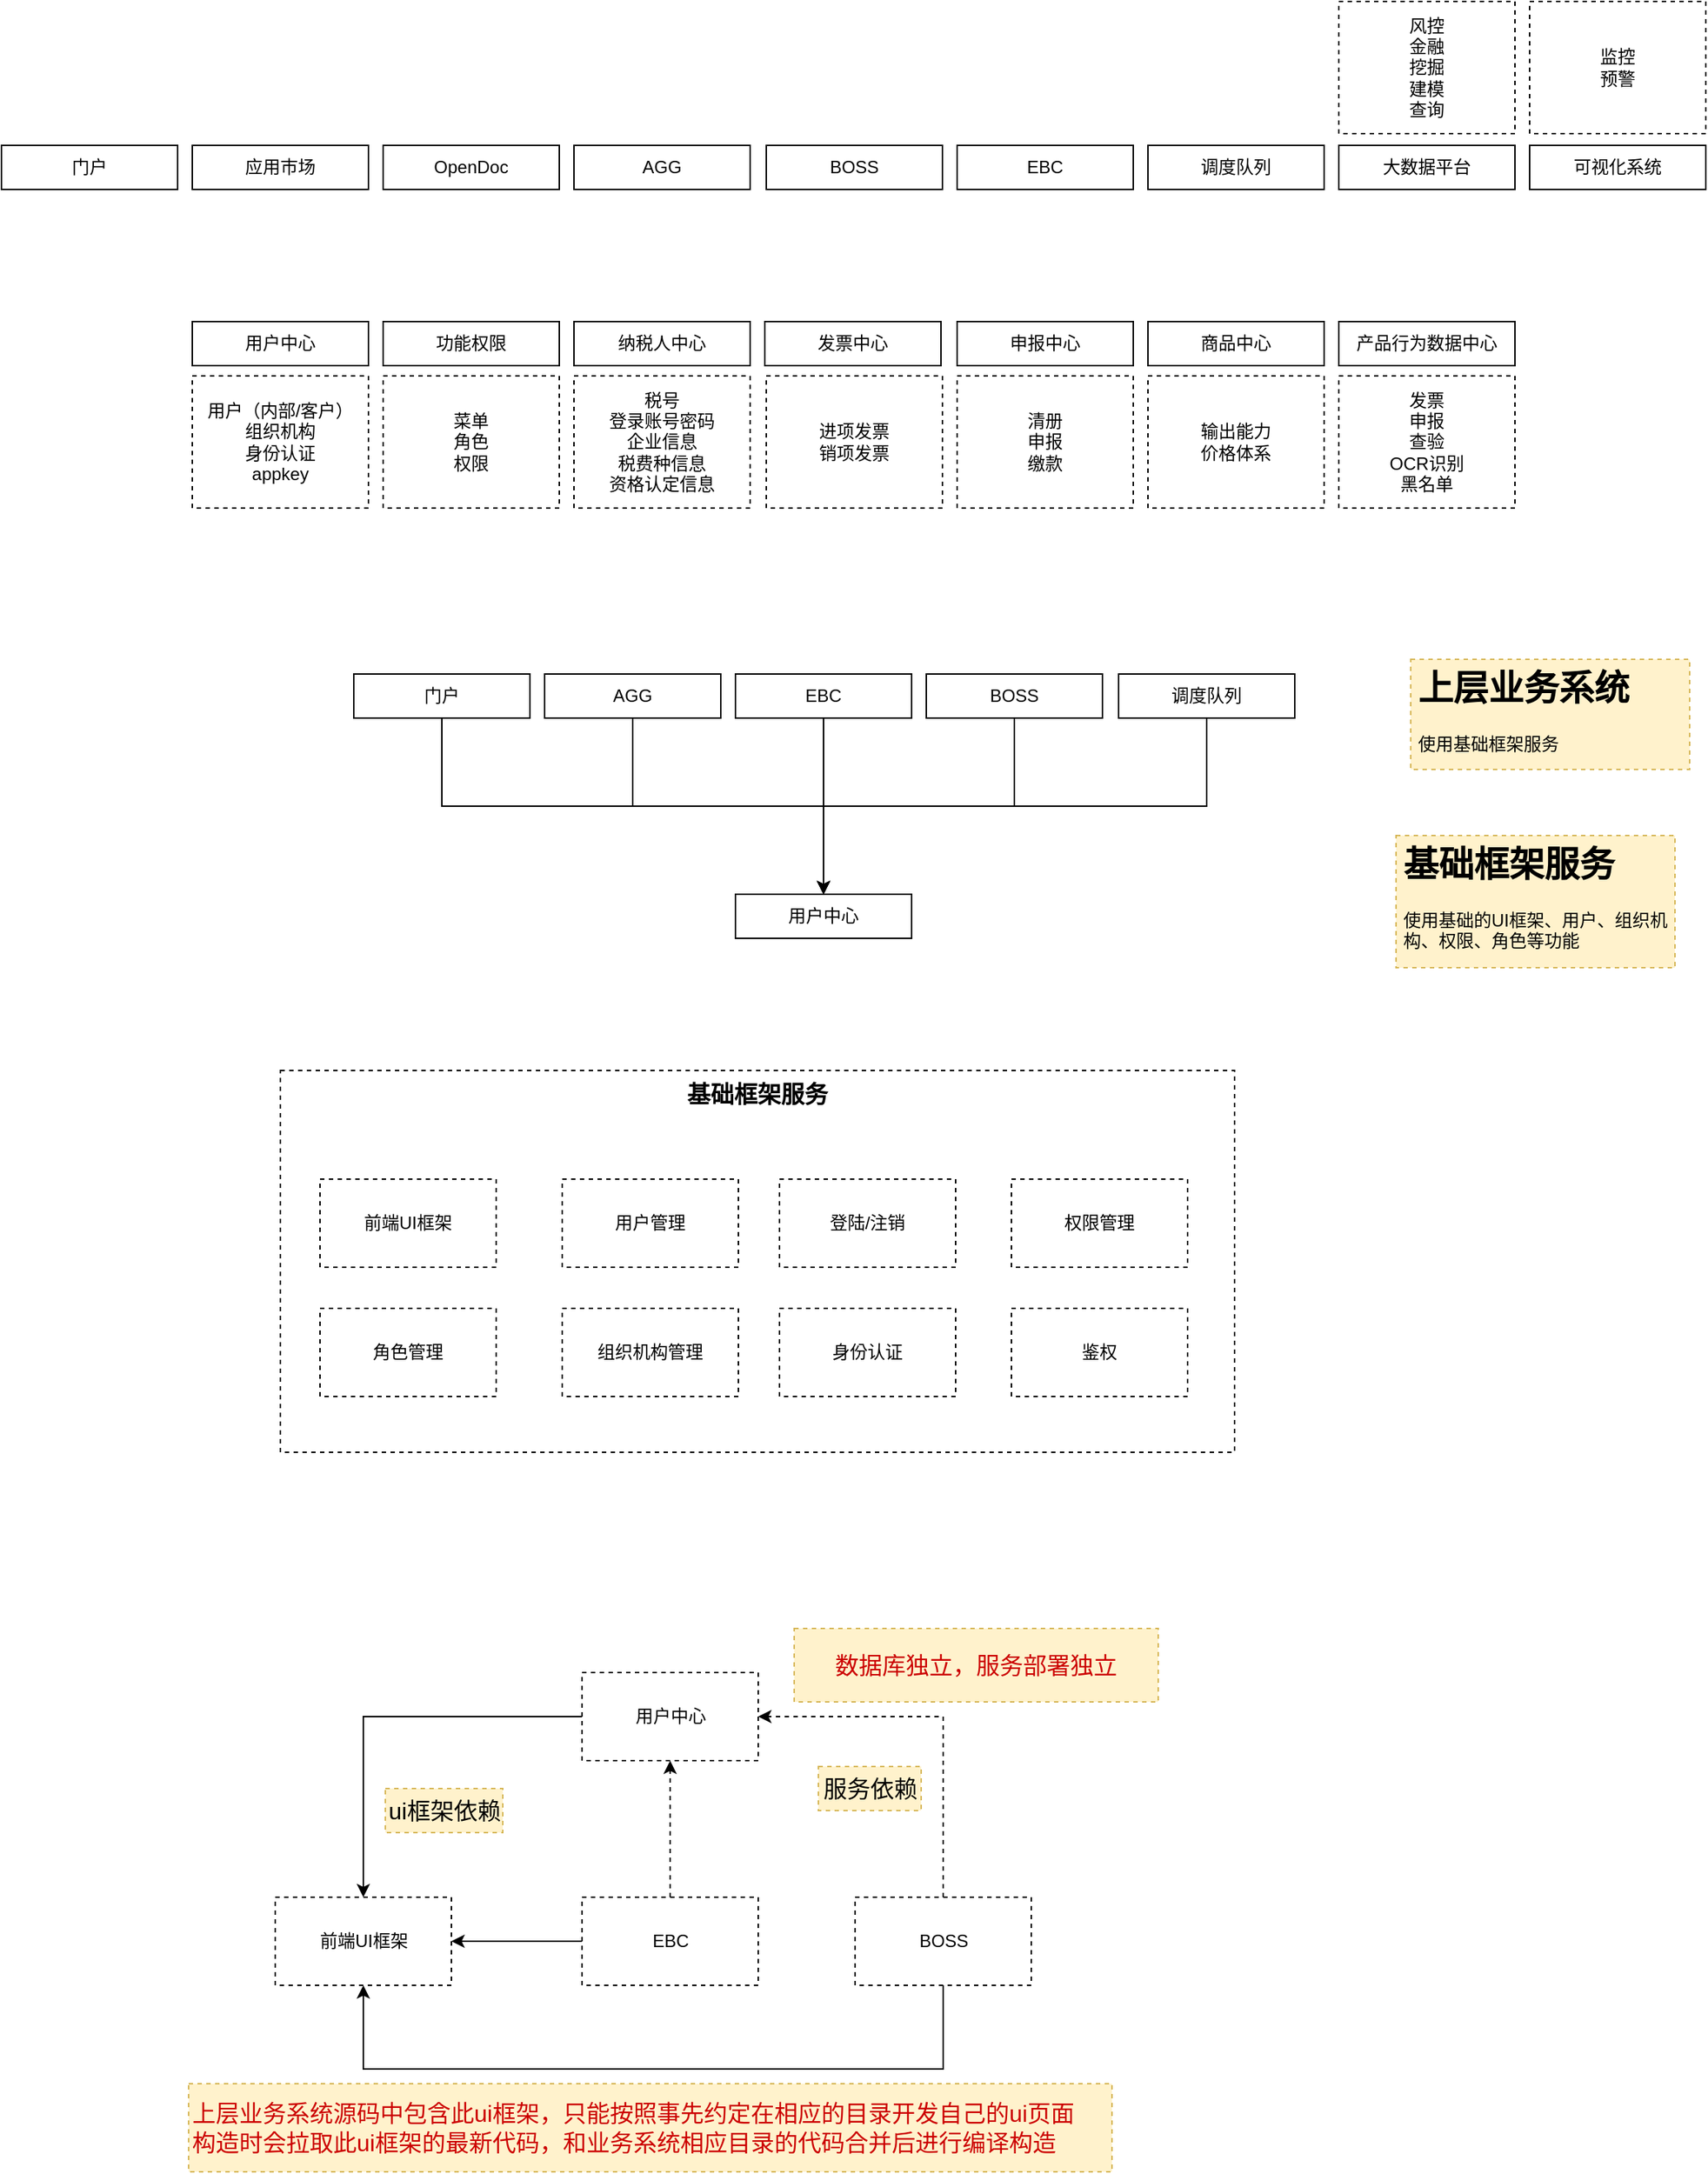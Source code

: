 <mxfile version="16.5.3" type="github">
  <diagram id="OSP3-zvOweL5_SzKogOt" name="第 1 页">
    <mxGraphModel dx="1447" dy="827" grid="1" gridSize="10" guides="1" tooltips="1" connect="1" arrows="1" fold="1" page="1" pageScale="1" pageWidth="827" pageHeight="1169" math="0" shadow="0">
      <root>
        <mxCell id="0" />
        <mxCell id="1" parent="0" />
        <mxCell id="V9ja9C6b1R4F-isLnQs--1" value="门户" style="rounded=0;whiteSpace=wrap;html=1;" vertex="1" parent="1">
          <mxGeometry x="40" y="130" width="120" height="30" as="geometry" />
        </mxCell>
        <mxCell id="V9ja9C6b1R4F-isLnQs--2" value="应用市场" style="rounded=0;whiteSpace=wrap;html=1;" vertex="1" parent="1">
          <mxGeometry x="170" y="130" width="120" height="30" as="geometry" />
        </mxCell>
        <mxCell id="V9ja9C6b1R4F-isLnQs--3" value="OpenDoc" style="rounded=0;whiteSpace=wrap;html=1;" vertex="1" parent="1">
          <mxGeometry x="300" y="130" width="120" height="30" as="geometry" />
        </mxCell>
        <mxCell id="V9ja9C6b1R4F-isLnQs--4" value="AGG" style="rounded=0;whiteSpace=wrap;html=1;" vertex="1" parent="1">
          <mxGeometry x="430" y="130" width="120" height="30" as="geometry" />
        </mxCell>
        <mxCell id="V9ja9C6b1R4F-isLnQs--5" value="可视化系统" style="rounded=0;whiteSpace=wrap;html=1;" vertex="1" parent="1">
          <mxGeometry x="1081" y="130" width="120" height="30" as="geometry" />
        </mxCell>
        <mxCell id="V9ja9C6b1R4F-isLnQs--6" value="BOSS" style="rounded=0;whiteSpace=wrap;html=1;" vertex="1" parent="1">
          <mxGeometry x="561" y="130" width="120" height="30" as="geometry" />
        </mxCell>
        <mxCell id="V9ja9C6b1R4F-isLnQs--7" value="调度队列" style="rounded=0;whiteSpace=wrap;html=1;" vertex="1" parent="1">
          <mxGeometry x="821" y="130" width="120" height="30" as="geometry" />
        </mxCell>
        <mxCell id="V9ja9C6b1R4F-isLnQs--8" value="大数据平台" style="rounded=0;whiteSpace=wrap;html=1;" vertex="1" parent="1">
          <mxGeometry x="951" y="130" width="120" height="30" as="geometry" />
        </mxCell>
        <mxCell id="V9ja9C6b1R4F-isLnQs--9" value="EBC" style="rounded=0;whiteSpace=wrap;html=1;" vertex="1" parent="1">
          <mxGeometry x="691" y="130" width="120" height="30" as="geometry" />
        </mxCell>
        <mxCell id="V9ja9C6b1R4F-isLnQs--13" value="风控&lt;br&gt;金融&lt;br&gt;挖掘&lt;br&gt;建模&lt;br&gt;查询" style="rounded=0;whiteSpace=wrap;html=1;dashed=1;" vertex="1" parent="1">
          <mxGeometry x="951" y="32" width="120" height="90" as="geometry" />
        </mxCell>
        <mxCell id="V9ja9C6b1R4F-isLnQs--14" value="监控&lt;br&gt;预警" style="rounded=0;whiteSpace=wrap;html=1;dashed=1;" vertex="1" parent="1">
          <mxGeometry x="1081" y="32" width="120" height="90" as="geometry" />
        </mxCell>
        <mxCell id="V9ja9C6b1R4F-isLnQs--15" value="用户中心" style="rounded=0;whiteSpace=wrap;html=1;" vertex="1" parent="1">
          <mxGeometry x="170" y="250" width="120" height="30" as="geometry" />
        </mxCell>
        <mxCell id="V9ja9C6b1R4F-isLnQs--16" value="功能权限" style="rounded=0;whiteSpace=wrap;html=1;" vertex="1" parent="1">
          <mxGeometry x="300" y="250" width="120" height="30" as="geometry" />
        </mxCell>
        <mxCell id="V9ja9C6b1R4F-isLnQs--17" value="纳税人中心" style="rounded=0;whiteSpace=wrap;html=1;" vertex="1" parent="1">
          <mxGeometry x="430" y="250" width="120" height="30" as="geometry" />
        </mxCell>
        <mxCell id="V9ja9C6b1R4F-isLnQs--18" value="发票中心" style="rounded=0;whiteSpace=wrap;html=1;" vertex="1" parent="1">
          <mxGeometry x="560" y="250" width="120" height="30" as="geometry" />
        </mxCell>
        <mxCell id="V9ja9C6b1R4F-isLnQs--19" value="申报中心" style="rounded=0;whiteSpace=wrap;html=1;" vertex="1" parent="1">
          <mxGeometry x="691" y="250" width="120" height="30" as="geometry" />
        </mxCell>
        <mxCell id="V9ja9C6b1R4F-isLnQs--20" value="商品中心" style="rounded=0;whiteSpace=wrap;html=1;" vertex="1" parent="1">
          <mxGeometry x="821" y="250" width="120" height="30" as="geometry" />
        </mxCell>
        <mxCell id="V9ja9C6b1R4F-isLnQs--21" value="产品行为数据中心" style="rounded=0;whiteSpace=wrap;html=1;" vertex="1" parent="1">
          <mxGeometry x="951" y="250" width="120" height="30" as="geometry" />
        </mxCell>
        <mxCell id="V9ja9C6b1R4F-isLnQs--22" value="用户（内部/客户）&lt;br&gt;组织机构&lt;br&gt;身份认证&lt;br&gt;appkey" style="rounded=0;whiteSpace=wrap;html=1;dashed=1;" vertex="1" parent="1">
          <mxGeometry x="170" y="287" width="120" height="90" as="geometry" />
        </mxCell>
        <mxCell id="V9ja9C6b1R4F-isLnQs--23" value="菜单&lt;br&gt;角色&lt;br&gt;权限" style="rounded=0;whiteSpace=wrap;html=1;dashed=1;" vertex="1" parent="1">
          <mxGeometry x="300" y="287" width="120" height="90" as="geometry" />
        </mxCell>
        <mxCell id="V9ja9C6b1R4F-isLnQs--24" value="税号&lt;br&gt;登录账号密码&lt;br&gt;企业信息&lt;br&gt;税费种信息&lt;br&gt;资格认定信息" style="rounded=0;whiteSpace=wrap;html=1;dashed=1;" vertex="1" parent="1">
          <mxGeometry x="430" y="287" width="120" height="90" as="geometry" />
        </mxCell>
        <mxCell id="V9ja9C6b1R4F-isLnQs--25" value="进项发票&lt;br&gt;销项发票" style="rounded=0;whiteSpace=wrap;html=1;dashed=1;" vertex="1" parent="1">
          <mxGeometry x="561" y="287" width="120" height="90" as="geometry" />
        </mxCell>
        <mxCell id="V9ja9C6b1R4F-isLnQs--26" value="清册&lt;br&gt;申报&lt;br&gt;缴款" style="rounded=0;whiteSpace=wrap;html=1;dashed=1;" vertex="1" parent="1">
          <mxGeometry x="691" y="287" width="120" height="90" as="geometry" />
        </mxCell>
        <mxCell id="V9ja9C6b1R4F-isLnQs--27" value="输出能力&lt;br&gt;价格体系" style="rounded=0;whiteSpace=wrap;html=1;dashed=1;" vertex="1" parent="1">
          <mxGeometry x="821" y="287" width="120" height="90" as="geometry" />
        </mxCell>
        <mxCell id="V9ja9C6b1R4F-isLnQs--28" value="发票&lt;br&gt;申报&lt;br&gt;查验&lt;br&gt;OCR识别&lt;br&gt;黑名单" style="rounded=0;whiteSpace=wrap;html=1;dashed=1;" vertex="1" parent="1">
          <mxGeometry x="951" y="287" width="120" height="90" as="geometry" />
        </mxCell>
        <mxCell id="V9ja9C6b1R4F-isLnQs--39" style="edgeStyle=orthogonalEdgeStyle;rounded=0;orthogonalLoop=1;jettySize=auto;html=1;exitX=0.5;exitY=1;exitDx=0;exitDy=0;entryX=0.5;entryY=0;entryDx=0;entryDy=0;" edge="1" parent="1" source="V9ja9C6b1R4F-isLnQs--29" target="V9ja9C6b1R4F-isLnQs--36">
          <mxGeometry relative="1" as="geometry">
            <mxPoint x="460" y="640" as="targetPoint" />
          </mxGeometry>
        </mxCell>
        <mxCell id="V9ja9C6b1R4F-isLnQs--29" value="门户" style="rounded=0;whiteSpace=wrap;html=1;" vertex="1" parent="1">
          <mxGeometry x="280" y="490" width="120" height="30" as="geometry" />
        </mxCell>
        <mxCell id="V9ja9C6b1R4F-isLnQs--30" value="AGG" style="rounded=0;whiteSpace=wrap;html=1;" vertex="1" parent="1">
          <mxGeometry x="410" y="490" width="120" height="30" as="geometry" />
        </mxCell>
        <mxCell id="V9ja9C6b1R4F-isLnQs--31" value="EBC" style="rounded=0;whiteSpace=wrap;html=1;" vertex="1" parent="1">
          <mxGeometry x="540" y="490" width="120" height="30" as="geometry" />
        </mxCell>
        <mxCell id="V9ja9C6b1R4F-isLnQs--32" value="BOSS" style="rounded=0;whiteSpace=wrap;html=1;" vertex="1" parent="1">
          <mxGeometry x="670" y="490" width="120" height="30" as="geometry" />
        </mxCell>
        <mxCell id="V9ja9C6b1R4F-isLnQs--33" value="调度队列" style="rounded=0;whiteSpace=wrap;html=1;" vertex="1" parent="1">
          <mxGeometry x="801" y="490" width="120" height="30" as="geometry" />
        </mxCell>
        <mxCell id="V9ja9C6b1R4F-isLnQs--36" value="用户中心" style="rounded=0;whiteSpace=wrap;html=1;" vertex="1" parent="1">
          <mxGeometry x="540" y="640" width="120" height="30" as="geometry" />
        </mxCell>
        <mxCell id="V9ja9C6b1R4F-isLnQs--40" style="edgeStyle=orthogonalEdgeStyle;rounded=0;orthogonalLoop=1;jettySize=auto;html=1;entryX=0.5;entryY=0;entryDx=0;entryDy=0;exitX=0.5;exitY=1;exitDx=0;exitDy=0;" edge="1" parent="1" source="V9ja9C6b1R4F-isLnQs--30" target="V9ja9C6b1R4F-isLnQs--36">
          <mxGeometry relative="1" as="geometry">
            <mxPoint x="630" y="620" as="targetPoint" />
            <mxPoint x="440" y="530" as="sourcePoint" />
          </mxGeometry>
        </mxCell>
        <mxCell id="V9ja9C6b1R4F-isLnQs--41" style="edgeStyle=orthogonalEdgeStyle;rounded=0;orthogonalLoop=1;jettySize=auto;html=1;exitX=0.5;exitY=1;exitDx=0;exitDy=0;entryX=0.5;entryY=0;entryDx=0;entryDy=0;" edge="1" parent="1" source="V9ja9C6b1R4F-isLnQs--33" target="V9ja9C6b1R4F-isLnQs--36">
          <mxGeometry relative="1" as="geometry">
            <mxPoint x="620" y="610" as="targetPoint" />
            <mxPoint x="530.94" y="690" as="sourcePoint" />
          </mxGeometry>
        </mxCell>
        <mxCell id="V9ja9C6b1R4F-isLnQs--42" style="edgeStyle=orthogonalEdgeStyle;rounded=0;orthogonalLoop=1;jettySize=auto;html=1;exitX=0.5;exitY=1;exitDx=0;exitDy=0;entryX=0.5;entryY=0;entryDx=0;entryDy=0;" edge="1" parent="1" source="V9ja9C6b1R4F-isLnQs--31" target="V9ja9C6b1R4F-isLnQs--36">
          <mxGeometry relative="1" as="geometry">
            <mxPoint x="1081" y="640" as="targetPoint" />
            <mxPoint x="801" y="550" as="sourcePoint" />
          </mxGeometry>
        </mxCell>
        <mxCell id="V9ja9C6b1R4F-isLnQs--44" style="edgeStyle=orthogonalEdgeStyle;rounded=0;orthogonalLoop=1;jettySize=auto;html=1;exitX=0.5;exitY=1;exitDx=0;exitDy=0;entryX=0.5;entryY=0;entryDx=0;entryDy=0;" edge="1" parent="1" source="V9ja9C6b1R4F-isLnQs--32" target="V9ja9C6b1R4F-isLnQs--36">
          <mxGeometry relative="1" as="geometry">
            <mxPoint x="620" y="610" as="targetPoint" />
            <mxPoint x="691" y="610" as="sourcePoint" />
          </mxGeometry>
        </mxCell>
        <mxCell id="V9ja9C6b1R4F-isLnQs--46" value="&lt;h1&gt;上层业务系统&lt;/h1&gt;&lt;div&gt;使用基础框架服务&lt;/div&gt;" style="text;html=1;strokeColor=#d6b656;fillColor=#fff2cc;spacing=5;spacingTop=-20;whiteSpace=wrap;overflow=hidden;rounded=0;dashed=1;" vertex="1" parent="1">
          <mxGeometry x="1000" y="480" width="190" height="75" as="geometry" />
        </mxCell>
        <mxCell id="V9ja9C6b1R4F-isLnQs--47" value="&lt;h1&gt;基础框架服务&lt;/h1&gt;&lt;div&gt;使用基础的UI框架、用户、组织机构、权限、角色等功能&lt;/div&gt;" style="text;html=1;strokeColor=#d6b656;fillColor=#fff2cc;spacing=5;spacingTop=-20;whiteSpace=wrap;overflow=hidden;rounded=0;dashed=1;" vertex="1" parent="1">
          <mxGeometry x="990" y="600" width="190" height="90" as="geometry" />
        </mxCell>
        <mxCell id="V9ja9C6b1R4F-isLnQs--48" value="&lt;font style=&quot;font-size: 16px&quot;&gt;基础框架服务&lt;/font&gt;" style="whiteSpace=wrap;html=1;dashed=1;verticalAlign=top;fontStyle=1" vertex="1" parent="1">
          <mxGeometry x="230" y="760" width="650" height="260" as="geometry" />
        </mxCell>
        <mxCell id="V9ja9C6b1R4F-isLnQs--49" value="前端UI框架" style="rounded=0;whiteSpace=wrap;html=1;dashed=1;" vertex="1" parent="1">
          <mxGeometry x="257" y="834" width="120" height="60" as="geometry" />
        </mxCell>
        <mxCell id="V9ja9C6b1R4F-isLnQs--50" value="用户管理" style="rounded=0;whiteSpace=wrap;html=1;dashed=1;" vertex="1" parent="1">
          <mxGeometry x="422" y="834" width="120" height="60" as="geometry" />
        </mxCell>
        <mxCell id="V9ja9C6b1R4F-isLnQs--51" value="组织机构管理" style="rounded=0;whiteSpace=wrap;html=1;dashed=1;" vertex="1" parent="1">
          <mxGeometry x="422" y="922" width="120" height="60" as="geometry" />
        </mxCell>
        <mxCell id="V9ja9C6b1R4F-isLnQs--52" value="登陆/注销" style="rounded=0;whiteSpace=wrap;html=1;dashed=1;" vertex="1" parent="1">
          <mxGeometry x="570" y="834" width="120" height="60" as="geometry" />
        </mxCell>
        <mxCell id="V9ja9C6b1R4F-isLnQs--53" value="角色管理" style="rounded=0;whiteSpace=wrap;html=1;dashed=1;" vertex="1" parent="1">
          <mxGeometry x="257" y="922" width="120" height="60" as="geometry" />
        </mxCell>
        <mxCell id="V9ja9C6b1R4F-isLnQs--54" value="权限管理" style="rounded=0;whiteSpace=wrap;html=1;dashed=1;" vertex="1" parent="1">
          <mxGeometry x="728" y="834" width="120" height="60" as="geometry" />
        </mxCell>
        <mxCell id="V9ja9C6b1R4F-isLnQs--67" value="身份认证" style="rounded=0;whiteSpace=wrap;html=1;dashed=1;" vertex="1" parent="1">
          <mxGeometry x="570" y="922" width="120" height="60" as="geometry" />
        </mxCell>
        <mxCell id="V9ja9C6b1R4F-isLnQs--68" value="鉴权" style="rounded=0;whiteSpace=wrap;html=1;dashed=1;" vertex="1" parent="1">
          <mxGeometry x="728" y="922" width="120" height="60" as="geometry" />
        </mxCell>
        <mxCell id="V9ja9C6b1R4F-isLnQs--73" style="edgeStyle=orthogonalEdgeStyle;rounded=0;orthogonalLoop=1;jettySize=auto;html=1;exitX=0;exitY=0.5;exitDx=0;exitDy=0;fontSize=16;entryX=1;entryY=0.5;entryDx=0;entryDy=0;" edge="1" parent="1" source="V9ja9C6b1R4F-isLnQs--70" target="V9ja9C6b1R4F-isLnQs--69">
          <mxGeometry relative="1" as="geometry">
            <mxPoint x="355.5" y="1387" as="targetPoint" />
          </mxGeometry>
        </mxCell>
        <mxCell id="V9ja9C6b1R4F-isLnQs--69" value="前端UI框架" style="rounded=0;whiteSpace=wrap;html=1;dashed=1;" vertex="1" parent="1">
          <mxGeometry x="226.5" y="1323" width="120" height="60" as="geometry" />
        </mxCell>
        <mxCell id="V9ja9C6b1R4F-isLnQs--70" value="EBC" style="rounded=0;whiteSpace=wrap;html=1;dashed=1;" vertex="1" parent="1">
          <mxGeometry x="435.5" y="1323" width="120" height="60" as="geometry" />
        </mxCell>
        <mxCell id="V9ja9C6b1R4F-isLnQs--71" value="用户中心" style="rounded=0;whiteSpace=wrap;html=1;dashed=1;" vertex="1" parent="1">
          <mxGeometry x="435.5" y="1170" width="120" height="60" as="geometry" />
        </mxCell>
        <mxCell id="V9ja9C6b1R4F-isLnQs--72" value="BOSS" style="rounded=0;whiteSpace=wrap;html=1;dashed=1;" vertex="1" parent="1">
          <mxGeometry x="621.5" y="1323" width="120" height="60" as="geometry" />
        </mxCell>
        <mxCell id="V9ja9C6b1R4F-isLnQs--74" style="edgeStyle=orthogonalEdgeStyle;rounded=0;orthogonalLoop=1;jettySize=auto;html=1;exitX=0.5;exitY=1;exitDx=0;exitDy=0;fontSize=16;entryX=0.5;entryY=1;entryDx=0;entryDy=0;" edge="1" parent="1" source="V9ja9C6b1R4F-isLnQs--72" target="V9ja9C6b1R4F-isLnQs--69">
          <mxGeometry relative="1" as="geometry">
            <mxPoint x="445.5" y="1536" as="targetPoint" />
            <mxPoint x="584.5" y="1446" as="sourcePoint" />
            <Array as="points">
              <mxPoint x="681.5" y="1440" />
              <mxPoint x="286.5" y="1440" />
            </Array>
          </mxGeometry>
        </mxCell>
        <mxCell id="V9ja9C6b1R4F-isLnQs--76" style="edgeStyle=orthogonalEdgeStyle;rounded=0;orthogonalLoop=1;jettySize=auto;html=1;exitX=0;exitY=0.5;exitDx=0;exitDy=0;fontSize=16;entryX=0.5;entryY=0;entryDx=0;entryDy=0;" edge="1" parent="1" source="V9ja9C6b1R4F-isLnQs--71" target="V9ja9C6b1R4F-isLnQs--69">
          <mxGeometry relative="1" as="geometry">
            <mxPoint x="256.5" y="1367" as="targetPoint" />
            <mxPoint x="395.5" y="1488" as="sourcePoint" />
            <Array as="points">
              <mxPoint x="286.5" y="1200" />
            </Array>
          </mxGeometry>
        </mxCell>
        <mxCell id="V9ja9C6b1R4F-isLnQs--77" style="edgeStyle=orthogonalEdgeStyle;rounded=0;orthogonalLoop=1;jettySize=auto;html=1;exitX=0.5;exitY=0;exitDx=0;exitDy=0;fontSize=16;entryX=1;entryY=0.5;entryDx=0;entryDy=0;dashed=1;" edge="1" parent="1" source="V9ja9C6b1R4F-isLnQs--72" target="V9ja9C6b1R4F-isLnQs--71">
          <mxGeometry relative="1" as="geometry">
            <mxPoint x="665.5" y="1488" as="targetPoint" />
            <mxPoint x="824.5" y="1408" as="sourcePoint" />
          </mxGeometry>
        </mxCell>
        <mxCell id="V9ja9C6b1R4F-isLnQs--79" style="edgeStyle=orthogonalEdgeStyle;rounded=0;orthogonalLoop=1;jettySize=auto;html=1;exitX=0.5;exitY=0;exitDx=0;exitDy=0;fontSize=16;entryX=0.5;entryY=1;entryDx=0;entryDy=0;dashed=1;" edge="1" parent="1" source="V9ja9C6b1R4F-isLnQs--70" target="V9ja9C6b1R4F-isLnQs--71">
          <mxGeometry relative="1" as="geometry">
            <mxPoint x="376.5" y="1283" as="targetPoint" />
            <mxPoint x="476.5" y="1410" as="sourcePoint" />
          </mxGeometry>
        </mxCell>
        <mxCell id="V9ja9C6b1R4F-isLnQs--82" value="服务依赖" style="text;html=1;strokeColor=#d6b656;fillColor=#fff2cc;align=center;verticalAlign=middle;whiteSpace=wrap;rounded=0;dashed=1;fontSize=16;" vertex="1" parent="1">
          <mxGeometry x="596.5" y="1234" width="70" height="30" as="geometry" />
        </mxCell>
        <mxCell id="V9ja9C6b1R4F-isLnQs--83" value="ui框架依赖" style="text;html=1;strokeColor=#d6b656;fillColor=#fff2cc;align=center;verticalAlign=middle;whiteSpace=wrap;rounded=0;dashed=1;fontSize=16;" vertex="1" parent="1">
          <mxGeometry x="301.5" y="1249" width="80" height="30" as="geometry" />
        </mxCell>
        <mxCell id="V9ja9C6b1R4F-isLnQs--84" value="&lt;font&gt;数据库独立，服务部署独立&lt;/font&gt;" style="text;html=1;strokeColor=#d6b656;fillColor=#fff2cc;align=center;verticalAlign=middle;whiteSpace=wrap;rounded=0;dashed=1;fontSize=16;fontColor=#CC0000;" vertex="1" parent="1">
          <mxGeometry x="580" y="1140" width="248" height="50" as="geometry" />
        </mxCell>
        <mxCell id="V9ja9C6b1R4F-isLnQs--85" value="上层业务系统源码中包含此ui框架，只能按照事先约定在相应的目录开发自己的ui页面&lt;br&gt;构造时会拉取此ui框架的最新代码，和业务系统相应目录的代码合并后进行编译构造" style="text;html=1;strokeColor=#d6b656;fillColor=#fff2cc;align=left;verticalAlign=middle;whiteSpace=wrap;rounded=0;dashed=1;fontSize=16;fontColor=#CC0000;" vertex="1" parent="1">
          <mxGeometry x="167.5" y="1450" width="629" height="60" as="geometry" />
        </mxCell>
      </root>
    </mxGraphModel>
  </diagram>
</mxfile>
